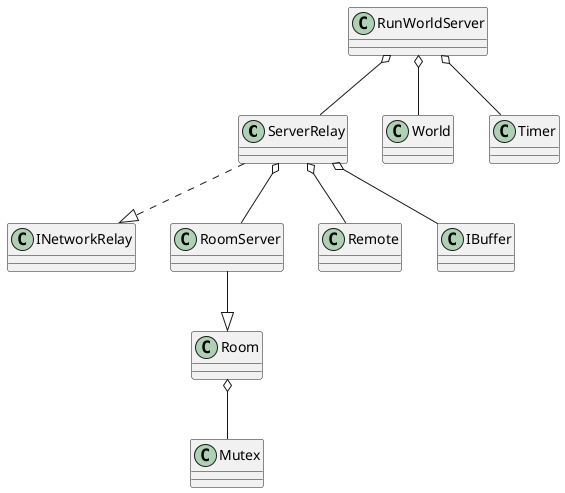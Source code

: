 @startuml

ServerRelay ..|> INetworkRelay
RoomServer --|> Room

ServerRelay o-- Remote
ServerRelay o-- IBuffer
ServerRelay o-- RoomServer
RunWorldServer o-- World
RunWorldServer o-- ServerRelay
RunWorldServer o-- Timer

Room o-- Mutex

@enduml